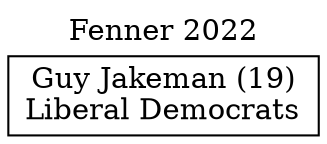 // House preference flow
digraph "Guy Jakeman (19)_Fenner_2022" {
	graph [label="Fenner 2022" labelloc=t mclimit=2]
	node [shape=box]
	"Guy Jakeman (19)" [label="Guy Jakeman (19)
Liberal Democrats"]
}
